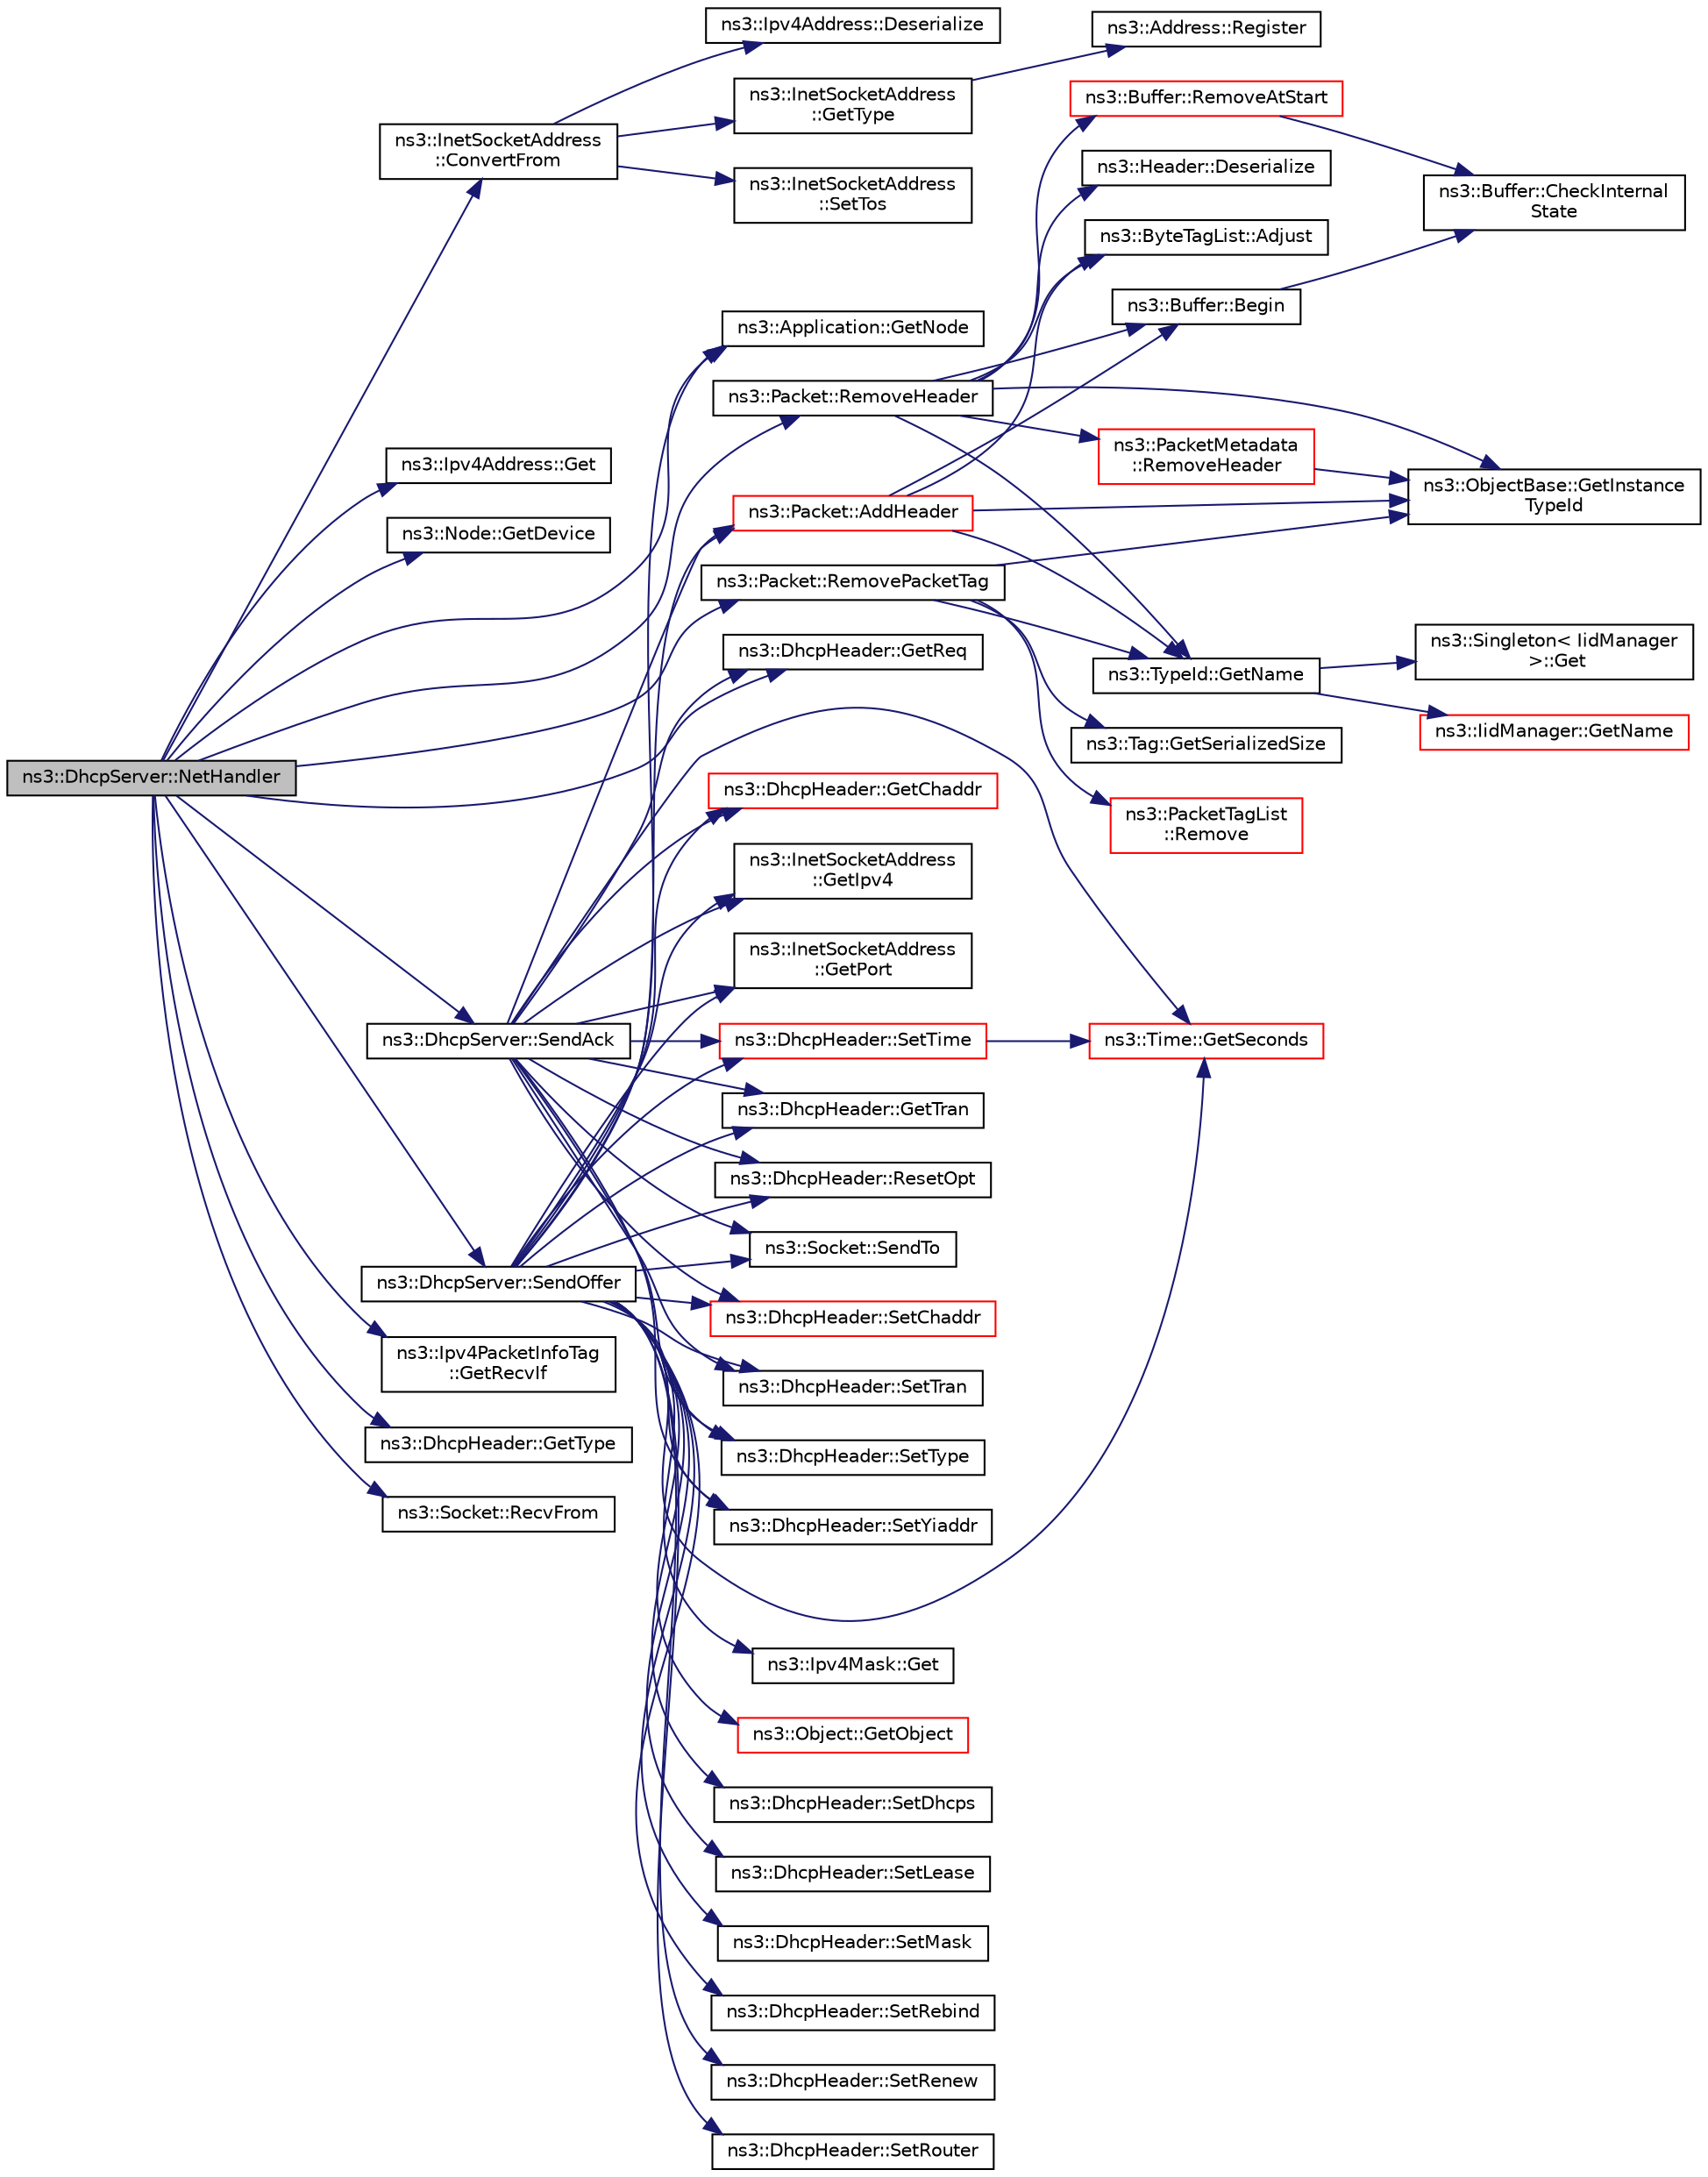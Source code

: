 digraph "ns3::DhcpServer::NetHandler"
{
 // LATEX_PDF_SIZE
  edge [fontname="Helvetica",fontsize="10",labelfontname="Helvetica",labelfontsize="10"];
  node [fontname="Helvetica",fontsize="10",shape=record];
  rankdir="LR";
  Node1 [label="ns3::DhcpServer::NetHandler",height=0.2,width=0.4,color="black", fillcolor="grey75", style="filled", fontcolor="black",tooltip="Handles incoming packets from the network."];
  Node1 -> Node2 [color="midnightblue",fontsize="10",style="solid",fontname="Helvetica"];
  Node2 [label="ns3::InetSocketAddress\l::ConvertFrom",height=0.2,width=0.4,color="black", fillcolor="white", style="filled",URL="$classns3_1_1_inet_socket_address.html#ade776b1109e7b9a7be0b22ced49931e3",tooltip="Returns an InetSocketAddress which corresponds to the input Address."];
  Node2 -> Node3 [color="midnightblue",fontsize="10",style="solid",fontname="Helvetica"];
  Node3 [label="ns3::Ipv4Address::Deserialize",height=0.2,width=0.4,color="black", fillcolor="white", style="filled",URL="$classns3_1_1_ipv4_address.html#ac6e205258d95465ce51c148e51590760",tooltip=" "];
  Node2 -> Node4 [color="midnightblue",fontsize="10",style="solid",fontname="Helvetica"];
  Node4 [label="ns3::InetSocketAddress\l::GetType",height=0.2,width=0.4,color="black", fillcolor="white", style="filled",URL="$classns3_1_1_inet_socket_address.html#ae194de8f5f1884e3b755179891d20bba",tooltip="Get the underlying address type (automatically assigned)."];
  Node4 -> Node5 [color="midnightblue",fontsize="10",style="solid",fontname="Helvetica"];
  Node5 [label="ns3::Address::Register",height=0.2,width=0.4,color="black", fillcolor="white", style="filled",URL="$classns3_1_1_address.html#a75d239c79bb3c39d64a8db4f2d3d9b20",tooltip="Allocate a new type id for a new type of address."];
  Node2 -> Node6 [color="midnightblue",fontsize="10",style="solid",fontname="Helvetica"];
  Node6 [label="ns3::InetSocketAddress\l::SetTos",height=0.2,width=0.4,color="black", fillcolor="white", style="filled",URL="$classns3_1_1_inet_socket_address.html#a574001030dfb21d2963b2b4da081889d",tooltip=" "];
  Node1 -> Node7 [color="midnightblue",fontsize="10",style="solid",fontname="Helvetica"];
  Node7 [label="ns3::Ipv4Address::Get",height=0.2,width=0.4,color="black", fillcolor="white", style="filled",URL="$classns3_1_1_ipv4_address.html#a154da9b1ff6eb451dc4840613fe43e73",tooltip="Get the host-order 32-bit IP address."];
  Node1 -> Node8 [color="midnightblue",fontsize="10",style="solid",fontname="Helvetica"];
  Node8 [label="ns3::Node::GetDevice",height=0.2,width=0.4,color="black", fillcolor="white", style="filled",URL="$classns3_1_1_node.html#ad5e10d46d12a255573c53d5db0fc043b",tooltip="Retrieve the index-th NetDevice associated to this node."];
  Node1 -> Node9 [color="midnightblue",fontsize="10",style="solid",fontname="Helvetica"];
  Node9 [label="ns3::Application::GetNode",height=0.2,width=0.4,color="black", fillcolor="white", style="filled",URL="$classns3_1_1_application.html#ae87f816b1c745a1ce9d9a966c5bdb72f",tooltip=" "];
  Node1 -> Node10 [color="midnightblue",fontsize="10",style="solid",fontname="Helvetica"];
  Node10 [label="ns3::Ipv4PacketInfoTag\l::GetRecvIf",height=0.2,width=0.4,color="black", fillcolor="white", style="filled",URL="$classns3_1_1_ipv4_packet_info_tag.html#a6a6d8ab74a109d0c23fc654e14ee376c",tooltip="Get the tag's receiving interface."];
  Node1 -> Node11 [color="midnightblue",fontsize="10",style="solid",fontname="Helvetica"];
  Node11 [label="ns3::DhcpHeader::GetReq",height=0.2,width=0.4,color="black", fillcolor="white", style="filled",URL="$classns3_1_1_dhcp_header.html#a8b69fa24e8f70e55383d2d716d2b25c6",tooltip="Get the IPv4Address requested by the client."];
  Node1 -> Node12 [color="midnightblue",fontsize="10",style="solid",fontname="Helvetica"];
  Node12 [label="ns3::DhcpHeader::GetType",height=0.2,width=0.4,color="black", fillcolor="white", style="filled",URL="$classns3_1_1_dhcp_header.html#ab10124f0ca56cc881d7b3fb919a084d3",tooltip="Return the type of DHCP message."];
  Node1 -> Node13 [color="midnightblue",fontsize="10",style="solid",fontname="Helvetica"];
  Node13 [label="ns3::Socket::RecvFrom",height=0.2,width=0.4,color="black", fillcolor="white", style="filled",URL="$classns3_1_1_socket.html#af22378d7af9a2745a9eada20210da215",tooltip="Read a single packet from the socket and retrieve the sender address."];
  Node1 -> Node14 [color="midnightblue",fontsize="10",style="solid",fontname="Helvetica"];
  Node14 [label="ns3::Packet::RemoveHeader",height=0.2,width=0.4,color="black", fillcolor="white", style="filled",URL="$classns3_1_1_packet.html#a0961eccf975d75f902d40956c93ba63e",tooltip="Deserialize and remove the header from the internal buffer."];
  Node14 -> Node15 [color="midnightblue",fontsize="10",style="solid",fontname="Helvetica"];
  Node15 [label="ns3::ByteTagList::Adjust",height=0.2,width=0.4,color="black", fillcolor="white", style="filled",URL="$classns3_1_1_byte_tag_list.html#a1fec06d7e6daaf8039cf2a148e4090f2",tooltip="Adjust the offsets stored internally by the adjustment delta."];
  Node14 -> Node16 [color="midnightblue",fontsize="10",style="solid",fontname="Helvetica"];
  Node16 [label="ns3::Buffer::Begin",height=0.2,width=0.4,color="black", fillcolor="white", style="filled",URL="$classns3_1_1_buffer.html#acb977a0179de9abe4e295ce22023b4ca",tooltip=" "];
  Node16 -> Node17 [color="midnightblue",fontsize="10",style="solid",fontname="Helvetica"];
  Node17 [label="ns3::Buffer::CheckInternal\lState",height=0.2,width=0.4,color="black", fillcolor="white", style="filled",URL="$classns3_1_1_buffer.html#a200897ee202518b0d2bf91ead4e82be9",tooltip="Checks the internal buffer structures consistency."];
  Node14 -> Node18 [color="midnightblue",fontsize="10",style="solid",fontname="Helvetica"];
  Node18 [label="ns3::Header::Deserialize",height=0.2,width=0.4,color="black", fillcolor="white", style="filled",URL="$classns3_1_1_header.html#a78be9400bb66b2a8543606f395ef5396",tooltip=" "];
  Node14 -> Node19 [color="midnightblue",fontsize="10",style="solid",fontname="Helvetica"];
  Node19 [label="ns3::ObjectBase::GetInstance\lTypeId",height=0.2,width=0.4,color="black", fillcolor="white", style="filled",URL="$classns3_1_1_object_base.html#abe5b43a6f5b99a92a4c3122db31f06fb",tooltip="Get the most derived TypeId for this Object."];
  Node14 -> Node20 [color="midnightblue",fontsize="10",style="solid",fontname="Helvetica"];
  Node20 [label="ns3::TypeId::GetName",height=0.2,width=0.4,color="black", fillcolor="white", style="filled",URL="$classns3_1_1_type_id.html#abc4965475a579c2afdc668d7a7d58374",tooltip="Get the name."];
  Node20 -> Node21 [color="midnightblue",fontsize="10",style="solid",fontname="Helvetica"];
  Node21 [label="ns3::Singleton\< IidManager\l \>::Get",height=0.2,width=0.4,color="black", fillcolor="white", style="filled",URL="$classns3_1_1_singleton.html#a80a2cd3c25a27ea72add7a9f7a141ffa",tooltip="Get a pointer to the singleton instance."];
  Node20 -> Node22 [color="midnightblue",fontsize="10",style="solid",fontname="Helvetica"];
  Node22 [label="ns3::IidManager::GetName",height=0.2,width=0.4,color="red", fillcolor="white", style="filled",URL="$classns3_1_1_iid_manager.html#a6658aaa8120efd885e98addb76a6f1d4",tooltip="Get the name of a type id."];
  Node14 -> Node24 [color="midnightblue",fontsize="10",style="solid",fontname="Helvetica"];
  Node24 [label="ns3::Buffer::RemoveAtStart",height=0.2,width=0.4,color="red", fillcolor="white", style="filled",URL="$classns3_1_1_buffer.html#adeecbb3e8f518aec6fee0437578ade4b",tooltip=" "];
  Node24 -> Node17 [color="midnightblue",fontsize="10",style="solid",fontname="Helvetica"];
  Node14 -> Node28 [color="midnightblue",fontsize="10",style="solid",fontname="Helvetica"];
  Node28 [label="ns3::PacketMetadata\l::RemoveHeader",height=0.2,width=0.4,color="red", fillcolor="white", style="filled",URL="$classns3_1_1_packet_metadata.html#afa8a589ec783d4998516d7f39f21242d",tooltip="Remove an header."];
  Node28 -> Node19 [color="midnightblue",fontsize="10",style="solid",fontname="Helvetica"];
  Node1 -> Node35 [color="midnightblue",fontsize="10",style="solid",fontname="Helvetica"];
  Node35 [label="ns3::Packet::RemovePacketTag",height=0.2,width=0.4,color="black", fillcolor="white", style="filled",URL="$classns3_1_1_packet.html#a078fe922d976a417ab25ba2f3c2fd667",tooltip="Remove a packet tag."];
  Node35 -> Node19 [color="midnightblue",fontsize="10",style="solid",fontname="Helvetica"];
  Node35 -> Node20 [color="midnightblue",fontsize="10",style="solid",fontname="Helvetica"];
  Node35 -> Node36 [color="midnightblue",fontsize="10",style="solid",fontname="Helvetica"];
  Node36 [label="ns3::Tag::GetSerializedSize",height=0.2,width=0.4,color="black", fillcolor="white", style="filled",URL="$classns3_1_1_tag.html#a01c8efdea943fd8cce2ef5d4d67eefa6",tooltip=" "];
  Node35 -> Node37 [color="midnightblue",fontsize="10",style="solid",fontname="Helvetica"];
  Node37 [label="ns3::PacketTagList\l::Remove",height=0.2,width=0.4,color="red", fillcolor="white", style="filled",URL="$classns3_1_1_packet_tag_list.html#a043d984c546f67adc273448747784ee3",tooltip="Remove (the first instance of) tag from the list."];
  Node1 -> Node43 [color="midnightblue",fontsize="10",style="solid",fontname="Helvetica"];
  Node43 [label="ns3::DhcpServer::SendAck",height=0.2,width=0.4,color="black", fillcolor="white", style="filled",URL="$classns3_1_1_dhcp_server.html#ace0985d3fafb7048b6a1f10a99c2ef64",tooltip="Sends DHCP ACK (or NACK) after receiving Request."];
  Node43 -> Node44 [color="midnightblue",fontsize="10",style="solid",fontname="Helvetica"];
  Node44 [label="ns3::Packet::AddHeader",height=0.2,width=0.4,color="red", fillcolor="white", style="filled",URL="$classns3_1_1_packet.html#a465108c595a0bc592095cbcab1832ed8",tooltip="Add header to this packet."];
  Node44 -> Node15 [color="midnightblue",fontsize="10",style="solid",fontname="Helvetica"];
  Node44 -> Node16 [color="midnightblue",fontsize="10",style="solid",fontname="Helvetica"];
  Node44 -> Node19 [color="midnightblue",fontsize="10",style="solid",fontname="Helvetica"];
  Node44 -> Node20 [color="midnightblue",fontsize="10",style="solid",fontname="Helvetica"];
  Node43 -> Node72 [color="midnightblue",fontsize="10",style="solid",fontname="Helvetica"];
  Node72 [label="ns3::DhcpHeader::GetChaddr",height=0.2,width=0.4,color="red", fillcolor="white", style="filled",URL="$classns3_1_1_dhcp_header.html#ae18375372c5bad97fba0f7d3d93b1228",tooltip="Get the Address of the client."];
  Node43 -> Node74 [color="midnightblue",fontsize="10",style="solid",fontname="Helvetica"];
  Node74 [label="ns3::InetSocketAddress\l::GetIpv4",height=0.2,width=0.4,color="black", fillcolor="white", style="filled",URL="$classns3_1_1_inet_socket_address.html#a84e0f56d0747abd33413b3ce4a3c725d",tooltip=" "];
  Node43 -> Node75 [color="midnightblue",fontsize="10",style="solid",fontname="Helvetica"];
  Node75 [label="ns3::InetSocketAddress\l::GetPort",height=0.2,width=0.4,color="black", fillcolor="white", style="filled",URL="$classns3_1_1_inet_socket_address.html#a4516487243122789216c5e92ef89c11e",tooltip=" "];
  Node43 -> Node11 [color="midnightblue",fontsize="10",style="solid",fontname="Helvetica"];
  Node43 -> Node76 [color="midnightblue",fontsize="10",style="solid",fontname="Helvetica"];
  Node76 [label="ns3::Time::GetSeconds",height=0.2,width=0.4,color="red", fillcolor="white", style="filled",URL="$classns3_1_1_time.html#a27cb7c22324e0447740929b024dbeb66",tooltip="Get an approximation of the time stored in this instance in the indicated unit."];
  Node43 -> Node90 [color="midnightblue",fontsize="10",style="solid",fontname="Helvetica"];
  Node90 [label="ns3::DhcpHeader::GetTran",height=0.2,width=0.4,color="black", fillcolor="white", style="filled",URL="$classns3_1_1_dhcp_header.html#aaaae12446077aa3905ef7bbe757aac69",tooltip="Get the transaction id."];
  Node43 -> Node91 [color="midnightblue",fontsize="10",style="solid",fontname="Helvetica"];
  Node91 [label="ns3::DhcpHeader::ResetOpt",height=0.2,width=0.4,color="black", fillcolor="white", style="filled",URL="$classns3_1_1_dhcp_header.html#a251a6b1d4f8afc062f5b2800e35699cf",tooltip="Reset the BOOTP options."];
  Node43 -> Node92 [color="midnightblue",fontsize="10",style="solid",fontname="Helvetica"];
  Node92 [label="ns3::Socket::SendTo",height=0.2,width=0.4,color="black", fillcolor="white", style="filled",URL="$classns3_1_1_socket.html#af898fce6a58e0dbba23c1c6de1d4220e",tooltip="Send data to a specified peer."];
  Node43 -> Node93 [color="midnightblue",fontsize="10",style="solid",fontname="Helvetica"];
  Node93 [label="ns3::DhcpHeader::SetChaddr",height=0.2,width=0.4,color="red", fillcolor="white", style="filled",URL="$classns3_1_1_dhcp_header.html#ae79fd5f77f8e8f4a0ac8f5480512a468",tooltip="Set the Address of the device."];
  Node43 -> Node96 [color="midnightblue",fontsize="10",style="solid",fontname="Helvetica"];
  Node96 [label="ns3::DhcpHeader::SetTime",height=0.2,width=0.4,color="red", fillcolor="white", style="filled",URL="$classns3_1_1_dhcp_header.html#a06ed1aab0ea8311c49fb254e6a7ffc7b",tooltip="Set the time when message is sent."];
  Node96 -> Node76 [color="midnightblue",fontsize="10",style="solid",fontname="Helvetica"];
  Node43 -> Node142 [color="midnightblue",fontsize="10",style="solid",fontname="Helvetica"];
  Node142 [label="ns3::DhcpHeader::SetTran",height=0.2,width=0.4,color="black", fillcolor="white", style="filled",URL="$classns3_1_1_dhcp_header.html#a5014022e518d3ed75261047bfdd7bb58",tooltip="Set the transaction ID."];
  Node43 -> Node143 [color="midnightblue",fontsize="10",style="solid",fontname="Helvetica"];
  Node143 [label="ns3::DhcpHeader::SetType",height=0.2,width=0.4,color="black", fillcolor="white", style="filled",URL="$classns3_1_1_dhcp_header.html#a43cb695c7c08dfdabc6e5e018a311b0e",tooltip="Set the type of BOOTP and DHCP messages."];
  Node43 -> Node144 [color="midnightblue",fontsize="10",style="solid",fontname="Helvetica"];
  Node144 [label="ns3::DhcpHeader::SetYiaddr",height=0.2,width=0.4,color="black", fillcolor="white", style="filled",URL="$classns3_1_1_dhcp_header.html#a67a28319a4de29998aa9dc993f0bccee",tooltip="Set the IPv4Address of the client."];
  Node1 -> Node145 [color="midnightblue",fontsize="10",style="solid",fontname="Helvetica"];
  Node145 [label="ns3::DhcpServer::SendOffer",height=0.2,width=0.4,color="black", fillcolor="white", style="filled",URL="$classns3_1_1_dhcp_server.html#aedb1487d987f9aa542aae3ad326b9c0b",tooltip="Sends DHCP offer after receiving DHCP Discover."];
  Node145 -> Node44 [color="midnightblue",fontsize="10",style="solid",fontname="Helvetica"];
  Node145 -> Node146 [color="midnightblue",fontsize="10",style="solid",fontname="Helvetica"];
  Node146 [label="ns3::Ipv4Mask::Get",height=0.2,width=0.4,color="black", fillcolor="white", style="filled",URL="$classns3_1_1_ipv4_mask.html#af0e131a08c4b0c983e92568fd4b23712",tooltip="Get the host-order 32-bit IP mask."];
  Node145 -> Node72 [color="midnightblue",fontsize="10",style="solid",fontname="Helvetica"];
  Node145 -> Node74 [color="midnightblue",fontsize="10",style="solid",fontname="Helvetica"];
  Node145 -> Node9 [color="midnightblue",fontsize="10",style="solid",fontname="Helvetica"];
  Node145 -> Node147 [color="midnightblue",fontsize="10",style="solid",fontname="Helvetica"];
  Node147 [label="ns3::Object::GetObject",height=0.2,width=0.4,color="red", fillcolor="white", style="filled",URL="$classns3_1_1_object.html#ad21f5401ff705cd29c37f931ea3afc18",tooltip="Get a pointer to the requested aggregated Object."];
  Node145 -> Node75 [color="midnightblue",fontsize="10",style="solid",fontname="Helvetica"];
  Node145 -> Node76 [color="midnightblue",fontsize="10",style="solid",fontname="Helvetica"];
  Node145 -> Node90 [color="midnightblue",fontsize="10",style="solid",fontname="Helvetica"];
  Node145 -> Node91 [color="midnightblue",fontsize="10",style="solid",fontname="Helvetica"];
  Node145 -> Node92 [color="midnightblue",fontsize="10",style="solid",fontname="Helvetica"];
  Node145 -> Node93 [color="midnightblue",fontsize="10",style="solid",fontname="Helvetica"];
  Node145 -> Node154 [color="midnightblue",fontsize="10",style="solid",fontname="Helvetica"];
  Node154 [label="ns3::DhcpHeader::SetDhcps",height=0.2,width=0.4,color="black", fillcolor="white", style="filled",URL="$classns3_1_1_dhcp_header.html#a73f99375d9d999eaf79f9b2aa0365e00",tooltip="Set the DHCP server information."];
  Node145 -> Node155 [color="midnightblue",fontsize="10",style="solid",fontname="Helvetica"];
  Node155 [label="ns3::DhcpHeader::SetLease",height=0.2,width=0.4,color="black", fillcolor="white", style="filled",URL="$classns3_1_1_dhcp_header.html#a90f974d98c6ab6dfd83cc5ad7baf837a",tooltip="Set the lease time of the IPv4Address."];
  Node145 -> Node156 [color="midnightblue",fontsize="10",style="solid",fontname="Helvetica"];
  Node156 [label="ns3::DhcpHeader::SetMask",height=0.2,width=0.4,color="black", fillcolor="white", style="filled",URL="$classns3_1_1_dhcp_header.html#aa5a81d4f6307c9aa5c010b74c16df604",tooltip="Set the mask of the IPv4Address."];
  Node145 -> Node157 [color="midnightblue",fontsize="10",style="solid",fontname="Helvetica"];
  Node157 [label="ns3::DhcpHeader::SetRebind",height=0.2,width=0.4,color="black", fillcolor="white", style="filled",URL="$classns3_1_1_dhcp_header.html#acf75dfedc5b49df2f938900db5d01fcc",tooltip="Set the Rebind time of the IPv4Address."];
  Node145 -> Node158 [color="midnightblue",fontsize="10",style="solid",fontname="Helvetica"];
  Node158 [label="ns3::DhcpHeader::SetRenew",height=0.2,width=0.4,color="black", fillcolor="white", style="filled",URL="$classns3_1_1_dhcp_header.html#a817abba173d5e9cbba5a877ee67d0589",tooltip="Set the Renewal time of the IPv4Address."];
  Node145 -> Node159 [color="midnightblue",fontsize="10",style="solid",fontname="Helvetica"];
  Node159 [label="ns3::DhcpHeader::SetRouter",height=0.2,width=0.4,color="black", fillcolor="white", style="filled",URL="$classns3_1_1_dhcp_header.html#aa3b0e2080bab106cad599b1e6fbae819",tooltip="Set the Ipv4Address of gateway to be used."];
  Node145 -> Node96 [color="midnightblue",fontsize="10",style="solid",fontname="Helvetica"];
  Node145 -> Node142 [color="midnightblue",fontsize="10",style="solid",fontname="Helvetica"];
  Node145 -> Node143 [color="midnightblue",fontsize="10",style="solid",fontname="Helvetica"];
  Node145 -> Node144 [color="midnightblue",fontsize="10",style="solid",fontname="Helvetica"];
}
